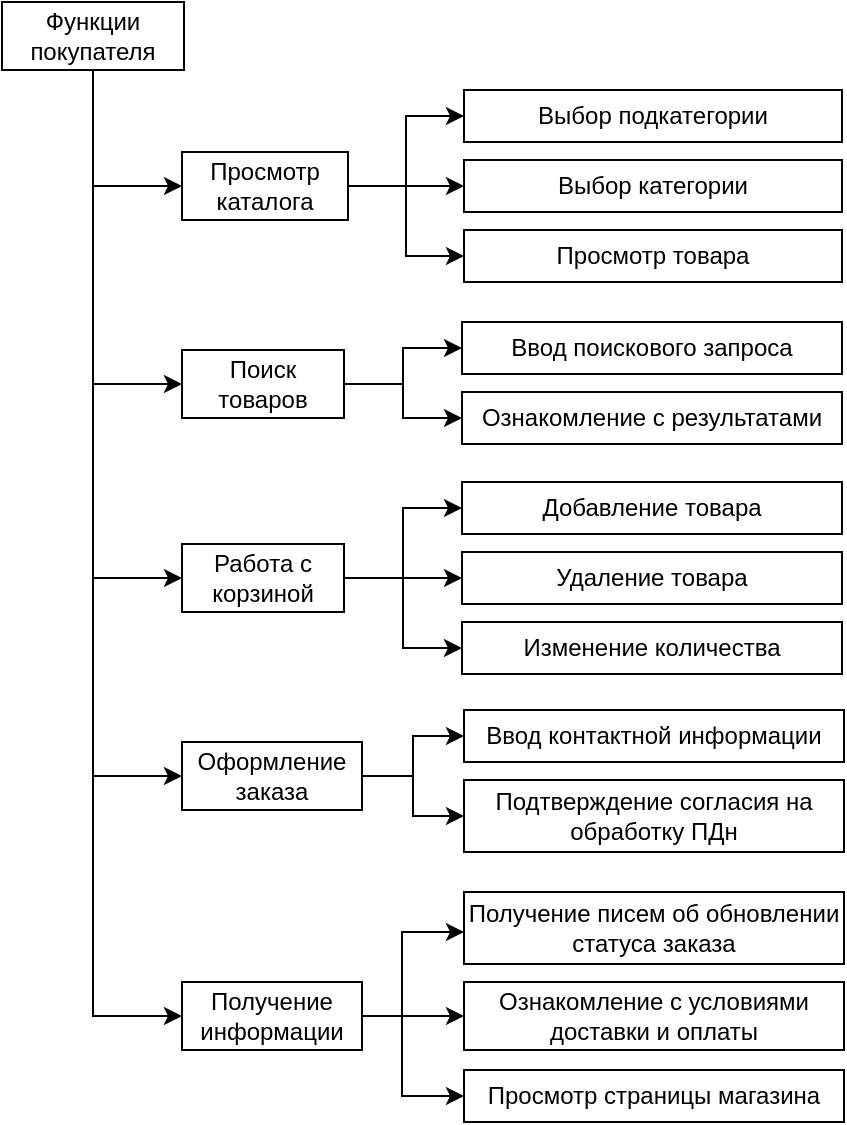 <mxfile version="27.1.4">
  <diagram name="Page-1" id="7aTZEIfsh9o-iboKqWnn">
    <mxGraphModel dx="200" dy="1780" grid="1" gridSize="10" guides="1" tooltips="1" connect="1" arrows="1" fold="1" page="1" pageScale="1" pageWidth="850" pageHeight="1100" math="0" shadow="0">
      <root>
        <mxCell id="0" />
        <mxCell id="1" parent="0" />
        <mxCell id="EDLBkWlFKPZ8wZQIB9aU-48" style="edgeStyle=orthogonalEdgeStyle;rounded=0;orthogonalLoop=1;jettySize=auto;html=1;entryX=0;entryY=0.5;entryDx=0;entryDy=0;" parent="1" source="2" target="3" edge="1">
          <mxGeometry relative="1" as="geometry" />
        </mxCell>
        <mxCell id="EDLBkWlFKPZ8wZQIB9aU-49" style="edgeStyle=orthogonalEdgeStyle;rounded=0;orthogonalLoop=1;jettySize=auto;html=1;entryX=0;entryY=0.5;entryDx=0;entryDy=0;" parent="1" source="2" target="7" edge="1">
          <mxGeometry relative="1" as="geometry" />
        </mxCell>
        <mxCell id="EDLBkWlFKPZ8wZQIB9aU-58" style="edgeStyle=orthogonalEdgeStyle;rounded=0;orthogonalLoop=1;jettySize=auto;html=1;entryX=0;entryY=0.5;entryDx=0;entryDy=0;" parent="1" source="2" target="10" edge="1">
          <mxGeometry relative="1" as="geometry" />
        </mxCell>
        <mxCell id="EDLBkWlFKPZ8wZQIB9aU-59" style="edgeStyle=orthogonalEdgeStyle;rounded=0;orthogonalLoop=1;jettySize=auto;html=1;entryX=0;entryY=0.5;entryDx=0;entryDy=0;" parent="1" source="2" target="14" edge="1">
          <mxGeometry relative="1" as="geometry" />
        </mxCell>
        <mxCell id="EDLBkWlFKPZ8wZQIB9aU-60" style="edgeStyle=orthogonalEdgeStyle;rounded=0;orthogonalLoop=1;jettySize=auto;html=1;entryX=0;entryY=0.5;entryDx=0;entryDy=0;" parent="1" source="2" target="18" edge="1">
          <mxGeometry relative="1" as="geometry" />
        </mxCell>
        <mxCell id="2" value="Функции покупателя" style="whiteSpace=wrap;strokeWidth=1;" parent="1" vertex="1">
          <mxGeometry x="940" y="-975" width="91" height="34" as="geometry" />
        </mxCell>
        <mxCell id="EDLBkWlFKPZ8wZQIB9aU-43" style="edgeStyle=orthogonalEdgeStyle;rounded=0;orthogonalLoop=1;jettySize=auto;html=1;entryX=0;entryY=0.5;entryDx=0;entryDy=0;" parent="1" source="3" target="4" edge="1">
          <mxGeometry relative="1" as="geometry" />
        </mxCell>
        <mxCell id="EDLBkWlFKPZ8wZQIB9aU-44" style="edgeStyle=orthogonalEdgeStyle;rounded=0;orthogonalLoop=1;jettySize=auto;html=1;entryX=0;entryY=0.5;entryDx=0;entryDy=0;" parent="1" source="3" target="6" edge="1">
          <mxGeometry relative="1" as="geometry" />
        </mxCell>
        <mxCell id="EDLBkWlFKPZ8wZQIB9aU-45" style="edgeStyle=orthogonalEdgeStyle;rounded=0;orthogonalLoop=1;jettySize=auto;html=1;entryX=0;entryY=0.5;entryDx=0;entryDy=0;" parent="1" source="3" target="5" edge="1">
          <mxGeometry relative="1" as="geometry" />
        </mxCell>
        <mxCell id="3" value="Просмотр каталога" style="whiteSpace=wrap;strokeWidth=1;" parent="1" vertex="1">
          <mxGeometry x="1030" y="-900" width="83" height="34" as="geometry" />
        </mxCell>
        <mxCell id="4" value="Выбор категории" style="whiteSpace=wrap;strokeWidth=1;" parent="1" vertex="1">
          <mxGeometry x="1171" y="-896" width="189" height="26" as="geometry" />
        </mxCell>
        <mxCell id="5" value="Выбор подкатегории" style="whiteSpace=wrap;strokeWidth=1;" parent="1" vertex="1">
          <mxGeometry x="1171" y="-931" width="189" height="26" as="geometry" />
        </mxCell>
        <mxCell id="6" value="Просмотр товара" style="whiteSpace=wrap;strokeWidth=1;" parent="1" vertex="1">
          <mxGeometry x="1171" y="-861" width="189" height="26" as="geometry" />
        </mxCell>
        <mxCell id="EDLBkWlFKPZ8wZQIB9aU-46" style="edgeStyle=orthogonalEdgeStyle;rounded=0;orthogonalLoop=1;jettySize=auto;html=1;entryX=0;entryY=0.5;entryDx=0;entryDy=0;" parent="1" source="7" target="8" edge="1">
          <mxGeometry relative="1" as="geometry" />
        </mxCell>
        <mxCell id="EDLBkWlFKPZ8wZQIB9aU-47" style="edgeStyle=orthogonalEdgeStyle;rounded=0;orthogonalLoop=1;jettySize=auto;html=1;entryX=0;entryY=0.5;entryDx=0;entryDy=0;" parent="1" source="7" target="9" edge="1">
          <mxGeometry relative="1" as="geometry" />
        </mxCell>
        <mxCell id="7" value="Поиск товаров" style="whiteSpace=wrap;strokeWidth=1;" parent="1" vertex="1">
          <mxGeometry x="1030" y="-801" width="81" height="34" as="geometry" />
        </mxCell>
        <mxCell id="8" value="Ввод поискового запроса" style="whiteSpace=wrap;strokeWidth=1;" parent="1" vertex="1">
          <mxGeometry x="1170" y="-815" width="190" height="26" as="geometry" />
        </mxCell>
        <mxCell id="9" value="Ознакомление с результатами" style="whiteSpace=wrap;strokeWidth=1;" parent="1" vertex="1">
          <mxGeometry x="1170" y="-780" width="190" height="26" as="geometry" />
        </mxCell>
        <mxCell id="EDLBkWlFKPZ8wZQIB9aU-50" style="edgeStyle=orthogonalEdgeStyle;rounded=0;orthogonalLoop=1;jettySize=auto;html=1;entryX=0;entryY=0.5;entryDx=0;entryDy=0;" parent="1" source="10" target="11" edge="1">
          <mxGeometry relative="1" as="geometry" />
        </mxCell>
        <mxCell id="EDLBkWlFKPZ8wZQIB9aU-51" style="edgeStyle=orthogonalEdgeStyle;rounded=0;orthogonalLoop=1;jettySize=auto;html=1;entryX=0;entryY=0.5;entryDx=0;entryDy=0;" parent="1" source="10" target="12" edge="1">
          <mxGeometry relative="1" as="geometry" />
        </mxCell>
        <mxCell id="EDLBkWlFKPZ8wZQIB9aU-52" style="edgeStyle=orthogonalEdgeStyle;rounded=0;orthogonalLoop=1;jettySize=auto;html=1;entryX=0;entryY=0.5;entryDx=0;entryDy=0;" parent="1" source="10" target="13" edge="1">
          <mxGeometry relative="1" as="geometry" />
        </mxCell>
        <mxCell id="10" value="Работа с корзиной" style="whiteSpace=wrap;strokeWidth=1;" parent="1" vertex="1">
          <mxGeometry x="1030" y="-704" width="81" height="34" as="geometry" />
        </mxCell>
        <mxCell id="11" value="Добавление товара" style="whiteSpace=wrap;strokeWidth=1;" parent="1" vertex="1">
          <mxGeometry x="1170" y="-735" width="190" height="26" as="geometry" />
        </mxCell>
        <mxCell id="12" value="Удаление товара" style="whiteSpace=wrap;strokeWidth=1;" parent="1" vertex="1">
          <mxGeometry x="1170" y="-700" width="190" height="26" as="geometry" />
        </mxCell>
        <mxCell id="13" value="Изменение количества" style="whiteSpace=wrap;strokeWidth=1;" parent="1" vertex="1">
          <mxGeometry x="1170" y="-665" width="190" height="26" as="geometry" />
        </mxCell>
        <mxCell id="EDLBkWlFKPZ8wZQIB9aU-53" style="edgeStyle=orthogonalEdgeStyle;rounded=0;orthogonalLoop=1;jettySize=auto;html=1;entryX=0;entryY=0.5;entryDx=0;entryDy=0;" parent="1" source="14" target="15" edge="1">
          <mxGeometry relative="1" as="geometry" />
        </mxCell>
        <mxCell id="EDLBkWlFKPZ8wZQIB9aU-54" style="edgeStyle=orthogonalEdgeStyle;rounded=0;orthogonalLoop=1;jettySize=auto;html=1;entryX=0;entryY=0.5;entryDx=0;entryDy=0;" parent="1" source="14" target="16" edge="1">
          <mxGeometry relative="1" as="geometry" />
        </mxCell>
        <mxCell id="14" value="Оформление заказа" style="whiteSpace=wrap;strokeWidth=1;" parent="1" vertex="1">
          <mxGeometry x="1030" y="-605" width="90" height="34" as="geometry" />
        </mxCell>
        <mxCell id="15" value="Ввод контактной информации" style="whiteSpace=wrap;strokeWidth=1;" parent="1" vertex="1">
          <mxGeometry x="1171" y="-621" width="190" height="26" as="geometry" />
        </mxCell>
        <mxCell id="16" value="Подтверждение согласия на обработку ПДн" style="whiteSpace=wrap;strokeWidth=1;" parent="1" vertex="1">
          <mxGeometry x="1171" y="-586" width="190" height="36" as="geometry" />
        </mxCell>
        <mxCell id="17" value="Получение писем об обновлении статуса заказа" style="whiteSpace=wrap;strokeWidth=1;" parent="1" vertex="1">
          <mxGeometry x="1171" y="-530" width="190" height="36" as="geometry" />
        </mxCell>
        <mxCell id="EDLBkWlFKPZ8wZQIB9aU-55" style="edgeStyle=orthogonalEdgeStyle;rounded=0;orthogonalLoop=1;jettySize=auto;html=1;" parent="1" source="18" target="17" edge="1">
          <mxGeometry relative="1" as="geometry">
            <Array as="points">
              <mxPoint x="1140" y="-468" />
              <mxPoint x="1140" y="-510" />
            </Array>
          </mxGeometry>
        </mxCell>
        <mxCell id="EDLBkWlFKPZ8wZQIB9aU-56" style="edgeStyle=orthogonalEdgeStyle;rounded=0;orthogonalLoop=1;jettySize=auto;html=1;entryX=0;entryY=0.5;entryDx=0;entryDy=0;" parent="1" source="18" target="20" edge="1">
          <mxGeometry relative="1" as="geometry" />
        </mxCell>
        <mxCell id="EDLBkWlFKPZ8wZQIB9aU-57" style="edgeStyle=orthogonalEdgeStyle;rounded=0;orthogonalLoop=1;jettySize=auto;html=1;entryX=0;entryY=0.5;entryDx=0;entryDy=0;" parent="1" source="18" target="19" edge="1">
          <mxGeometry relative="1" as="geometry">
            <Array as="points">
              <mxPoint x="1140" y="-468" />
              <mxPoint x="1140" y="-428" />
            </Array>
            <mxPoint x="1140" y="-410" as="targetPoint" />
          </mxGeometry>
        </mxCell>
        <mxCell id="18" value="Получение информации" style="whiteSpace=wrap;strokeWidth=1;" parent="1" vertex="1">
          <mxGeometry x="1030" y="-485" width="90" height="34" as="geometry" />
        </mxCell>
        <mxCell id="19" value="Просмотр страницы магазина" style="whiteSpace=wrap;strokeWidth=1;" parent="1" vertex="1">
          <mxGeometry x="1171" y="-441" width="190" height="26" as="geometry" />
        </mxCell>
        <mxCell id="20" value="Ознакомление с условиями доставки и оплаты" style="whiteSpace=wrap;strokeWidth=1;" parent="1" vertex="1">
          <mxGeometry x="1171" y="-485" width="190" height="34" as="geometry" />
        </mxCell>
      </root>
    </mxGraphModel>
  </diagram>
</mxfile>
